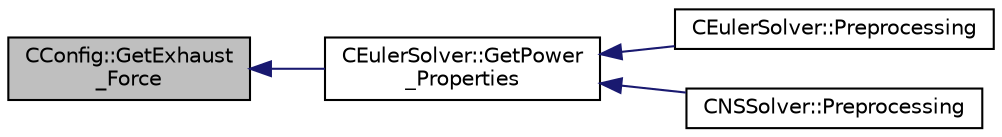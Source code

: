 digraph "CConfig::GetExhaust_Force"
{
  edge [fontname="Helvetica",fontsize="10",labelfontname="Helvetica",labelfontsize="10"];
  node [fontname="Helvetica",fontsize="10",shape=record];
  rankdir="LR";
  Node2874 [label="CConfig::GetExhaust\l_Force",height=0.2,width=0.4,color="black", fillcolor="grey75", style="filled", fontcolor="black"];
  Node2874 -> Node2875 [dir="back",color="midnightblue",fontsize="10",style="solid",fontname="Helvetica"];
  Node2875 [label="CEulerSolver::GetPower\l_Properties",height=0.2,width=0.4,color="black", fillcolor="white", style="filled",URL="$class_c_euler_solver.html#ad8b538a82e5a7a7e3903ec29954b1d07",tooltip="Compute the Fan face Mach number. "];
  Node2875 -> Node2876 [dir="back",color="midnightblue",fontsize="10",style="solid",fontname="Helvetica"];
  Node2876 [label="CEulerSolver::Preprocessing",height=0.2,width=0.4,color="black", fillcolor="white", style="filled",URL="$class_c_euler_solver.html#a8b89e1bfce33284c2d8f5f00f82f3f3f",tooltip="Compute primitive variables and their gradients. "];
  Node2875 -> Node2877 [dir="back",color="midnightblue",fontsize="10",style="solid",fontname="Helvetica"];
  Node2877 [label="CNSSolver::Preprocessing",height=0.2,width=0.4,color="black", fillcolor="white", style="filled",URL="$class_c_n_s_solver.html#a028c83d18cf8520dff2f9628d8a04e4b",tooltip="Restart residual and compute gradients. "];
}

